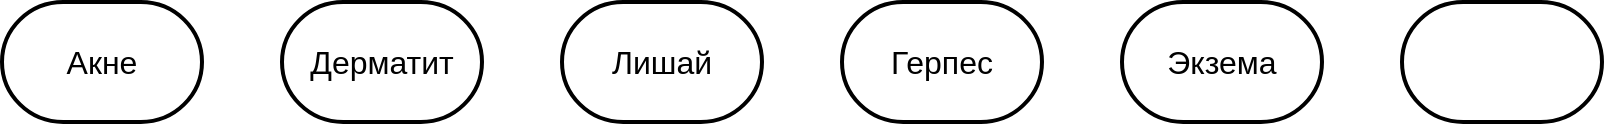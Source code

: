<mxfile type="github" version="12.1.9" pages="1">
  <diagram id="rvXx9JwLdrE04M0KB4S3" name="Page-1">
    <mxGraphModel grid="1" dx="3118" dy="466" gridSize="10" guides="1" tooltips="1" connect="1" arrows="1" fold="1" page="1" pageScale="1" pageWidth="2336" pageHeight="1654" math="0" shadow="0">
      <root>
        <mxCell id="0"/>
        <mxCell id="1" parent="0"/>
        <mxCell id="hYaq0uTZQcr8mzzm78UU-1" value="Экзема" parent="1" vertex="1" style="strokeWidth=2;html=1;shape=mxgraph.flowchart.terminator;whiteSpace=wrap;fontSize=16;">
          <mxGeometry as="geometry" height="60" width="100" y="20" x="520"/>
        </mxCell>
        <mxCell id="hYaq0uTZQcr8mzzm78UU-2" value="Акне" parent="1" vertex="1" style="strokeWidth=2;html=1;shape=mxgraph.flowchart.terminator;whiteSpace=wrap;fontSize=16;">
          <mxGeometry as="geometry" height="60" width="100" y="20" x="-40"/>
        </mxCell>
        <mxCell id="hYaq0uTZQcr8mzzm78UU-3" value="Дерматит" parent="1" vertex="1" style="strokeWidth=2;html=1;shape=mxgraph.flowchart.terminator;whiteSpace=wrap;fontSize=16;">
          <mxGeometry as="geometry" height="60" width="100" y="20" x="100"/>
        </mxCell>
        <mxCell id="hYaq0uTZQcr8mzzm78UU-4" value="Лишай" parent="1" vertex="1" style="strokeWidth=2;html=1;shape=mxgraph.flowchart.terminator;whiteSpace=wrap;fontSize=16;">
          <mxGeometry as="geometry" height="60" width="100" y="20" x="240"/>
        </mxCell>
        <mxCell id="hYaq0uTZQcr8mzzm78UU-5" value="Герпес" parent="1" vertex="1" style="strokeWidth=2;html=1;shape=mxgraph.flowchart.terminator;whiteSpace=wrap;fontSize=16;">
          <mxGeometry as="geometry" height="60" width="100" y="20" x="380"/>
        </mxCell>
        <mxCell id="hYaq0uTZQcr8mzzm78UU-6" value="" parent="1" vertex="1" style="strokeWidth=2;html=1;shape=mxgraph.flowchart.terminator;whiteSpace=wrap;fontSize=16;">
          <mxGeometry as="geometry" height="60" width="100" y="20" x="660"/>
        </mxCell>
      </root>
    </mxGraphModel>
  </diagram>
</mxfile>
